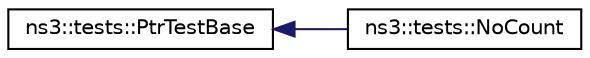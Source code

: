 digraph "Graphical Class Hierarchy"
{
 // LATEX_PDF_SIZE
  edge [fontname="Helvetica",fontsize="10",labelfontname="Helvetica",labelfontsize="10"];
  node [fontname="Helvetica",fontsize="10",shape=record];
  rankdir="LR";
  Node0 [label="ns3::tests::PtrTestBase",height=0.2,width=0.4,color="black", fillcolor="white", style="filled",URL="$classns3_1_1tests_1_1_ptr_test_base.html",tooltip="Pointer base test class."];
  Node0 -> Node1 [dir="back",color="midnightblue",fontsize="10",style="solid",fontname="Helvetica"];
  Node1 [label="ns3::tests::NoCount",height=0.2,width=0.4,color="black", fillcolor="white", style="filled",URL="$classns3_1_1tests_1_1_no_count.html",tooltip="No Count class."];
}
